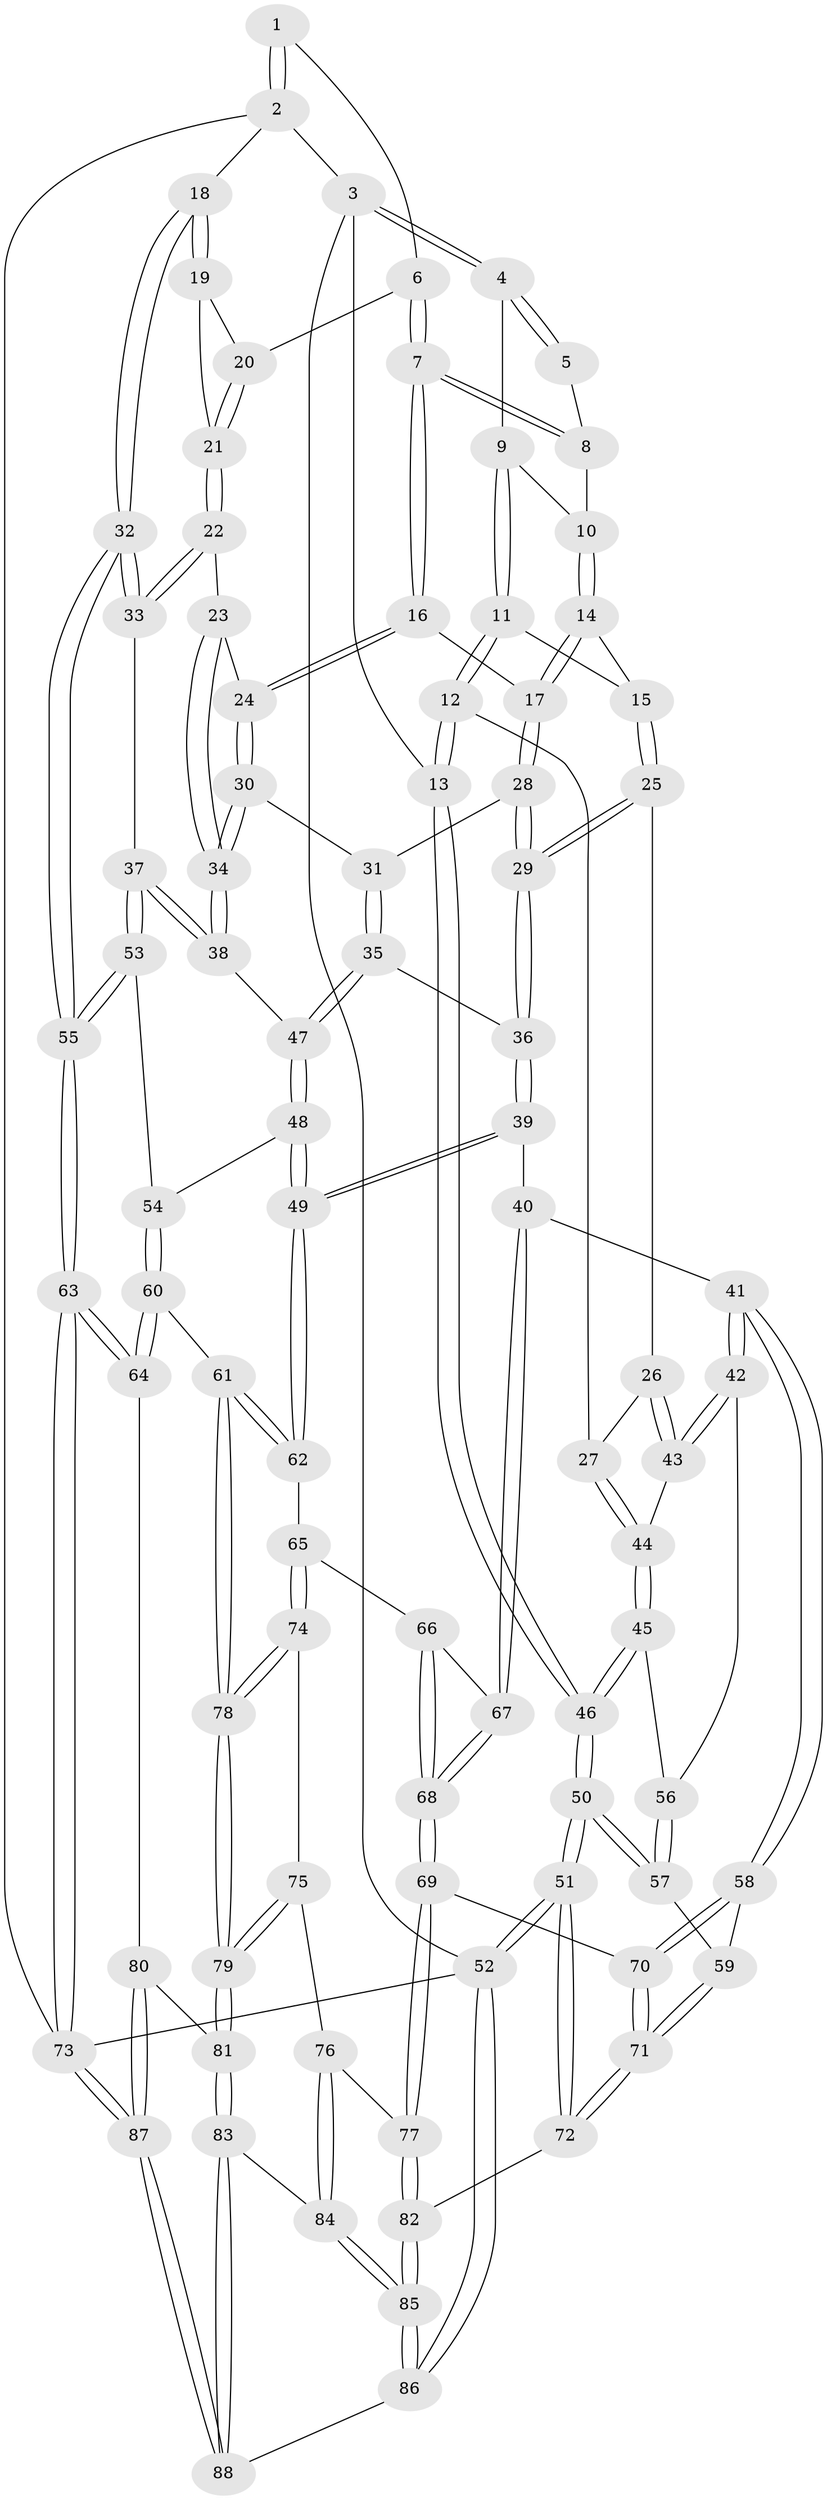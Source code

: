 // coarse degree distribution, {3: 0.21568627450980393, 7: 0.0392156862745098, 5: 0.29411764705882354, 2: 0.0196078431372549, 4: 0.37254901960784315, 6: 0.058823529411764705}
// Generated by graph-tools (version 1.1) at 2025/42/03/06/25 10:42:27]
// undirected, 88 vertices, 217 edges
graph export_dot {
graph [start="1"]
  node [color=gray90,style=filled];
  1 [pos="+0.7613147223076012+0"];
  2 [pos="+1+0"];
  3 [pos="+0+0"];
  4 [pos="+0.2678103359551136+0"];
  5 [pos="+0.6408980078101754+0"];
  6 [pos="+0.730608691170935+0.14238246944627989"];
  7 [pos="+0.6328304833169843+0.19037030922473963"];
  8 [pos="+0.590076923016173+0"];
  9 [pos="+0.3204657673412108+0"];
  10 [pos="+0.47417019575502617+0.10186218632307169"];
  11 [pos="+0.2811772002679538+0.1268760789266358"];
  12 [pos="+0.05675982255005913+0.2548004731717052"];
  13 [pos="+0+0.10266617064606862"];
  14 [pos="+0.5194699894009925+0.18957949005817334"];
  15 [pos="+0.33632517681950924+0.21370277262197107"];
  16 [pos="+0.6288492623691848+0.19414160262203967"];
  17 [pos="+0.5265734667469019+0.19529330318680396"];
  18 [pos="+1+0"];
  19 [pos="+1+0"];
  20 [pos="+0.7538393402324547+0.1497000969612663"];
  21 [pos="+0.8590469660619118+0.26000375155180727"];
  22 [pos="+0.8649808909225697+0.3115508719339073"];
  23 [pos="+0.835962474267117+0.3189302601682865"];
  24 [pos="+0.6547948737107864+0.2731966786163809"];
  25 [pos="+0.31403373035706156+0.3370518107760679"];
  26 [pos="+0.3099158324355248+0.338463571842925"];
  27 [pos="+0.07591995651781007+0.27607245604209596"];
  28 [pos="+0.4909251964982978+0.2805924419183577"];
  29 [pos="+0.39208523435299114+0.3657068421828265"];
  30 [pos="+0.6551119249255496+0.38584722347677275"];
  31 [pos="+0.5466304155643347+0.37392283039340507"];
  32 [pos="+1+0.5093021277912589"];
  33 [pos="+0.8737634252442514+0.32066396812318354"];
  34 [pos="+0.6763742712054266+0.4282703271418855"];
  35 [pos="+0.4791882142576256+0.4513931246544601"];
  36 [pos="+0.4356263972857076+0.4531119978074263"];
  37 [pos="+0.7385256371301802+0.49924099389092436"];
  38 [pos="+0.6770881595900452+0.43676181064265795"];
  39 [pos="+0.39938816219442025+0.5331233546111719"];
  40 [pos="+0.29666042985259833+0.5890224313719906"];
  41 [pos="+0.27886784331019066+0.5866684282450967"];
  42 [pos="+0.2393894134833396+0.512738040370427"];
  43 [pos="+0.23846703760759427+0.5089549156840522"];
  44 [pos="+0.106879701286873+0.39897988351022656"];
  45 [pos="+0.04362425283609586+0.5426673207514241"];
  46 [pos="+0+0.5302161828365286"];
  47 [pos="+0.5788556753733979+0.49989702167191075"];
  48 [pos="+0.5602239399993941+0.6164298994008532"];
  49 [pos="+0.5391807821274107+0.6334364407315414"];
  50 [pos="+0+0.9233565046683085"];
  51 [pos="+0+1"];
  52 [pos="+0+1"];
  53 [pos="+0.739804459411466+0.5009500745650446"];
  54 [pos="+0.7014125795911256+0.6247850363549947"];
  55 [pos="+1+0.5508076089588969"];
  56 [pos="+0.04466812418934987+0.5436634953150257"];
  57 [pos="+0.10766530895566813+0.6557063602533006"];
  58 [pos="+0.2151330680140948+0.6447946157057634"];
  59 [pos="+0.15395085264644162+0.6674904729419471"];
  60 [pos="+0.7509447989620209+0.7129744955200362"];
  61 [pos="+0.5664397845017545+0.7436867592156788"];
  62 [pos="+0.5389451519642708+0.6342783506572213"];
  63 [pos="+1+0.765414678383951"];
  64 [pos="+0.7607001115420529+0.7211692807081492"];
  65 [pos="+0.4032340808683692+0.7096735029897236"];
  66 [pos="+0.40181985379497737+0.7087799488635418"];
  67 [pos="+0.33851635811265407+0.6472319393162846"];
  68 [pos="+0.2972379166486229+0.7798032409746747"];
  69 [pos="+0.29502333284724513+0.782761591737925"];
  70 [pos="+0.2620132174484291+0.7639968430041418"];
  71 [pos="+0.14704117840097322+0.8489632222803278"];
  72 [pos="+0.14137480536011288+0.8662695954825891"];
  73 [pos="+1+1"];
  74 [pos="+0.4063896849290604+0.7204814395475799"];
  75 [pos="+0.40096701598056644+0.7759258765567861"];
  76 [pos="+0.35986112845661533+0.8541826947971497"];
  77 [pos="+0.3277166359212643+0.8549997843587088"];
  78 [pos="+0.5521023319407997+0.7941996053050498"];
  79 [pos="+0.5532877269869999+0.8446385791075279"];
  80 [pos="+0.6564146428942621+0.8872748551974782"];
  81 [pos="+0.5546408282167632+0.8511574837753623"];
  82 [pos="+0.3062972838874487+0.8713365046140102"];
  83 [pos="+0.4874220781764397+0.9116194374854002"];
  84 [pos="+0.42265798819600314+0.8990402632870821"];
  85 [pos="+0.27605857353308005+1"];
  86 [pos="+0.22576082972096892+1"];
  87 [pos="+0.9400534072118293+1"];
  88 [pos="+0.5111499422340824+1"];
  1 -- 2;
  1 -- 2;
  1 -- 6;
  2 -- 3;
  2 -- 18;
  2 -- 73;
  3 -- 4;
  3 -- 4;
  3 -- 13;
  3 -- 52;
  4 -- 5;
  4 -- 5;
  4 -- 9;
  5 -- 8;
  6 -- 7;
  6 -- 7;
  6 -- 20;
  7 -- 8;
  7 -- 8;
  7 -- 16;
  7 -- 16;
  8 -- 10;
  9 -- 10;
  9 -- 11;
  9 -- 11;
  10 -- 14;
  10 -- 14;
  11 -- 12;
  11 -- 12;
  11 -- 15;
  12 -- 13;
  12 -- 13;
  12 -- 27;
  13 -- 46;
  13 -- 46;
  14 -- 15;
  14 -- 17;
  14 -- 17;
  15 -- 25;
  15 -- 25;
  16 -- 17;
  16 -- 24;
  16 -- 24;
  17 -- 28;
  17 -- 28;
  18 -- 19;
  18 -- 19;
  18 -- 32;
  18 -- 32;
  19 -- 20;
  19 -- 21;
  20 -- 21;
  20 -- 21;
  21 -- 22;
  21 -- 22;
  22 -- 23;
  22 -- 33;
  22 -- 33;
  23 -- 24;
  23 -- 34;
  23 -- 34;
  24 -- 30;
  24 -- 30;
  25 -- 26;
  25 -- 29;
  25 -- 29;
  26 -- 27;
  26 -- 43;
  26 -- 43;
  27 -- 44;
  27 -- 44;
  28 -- 29;
  28 -- 29;
  28 -- 31;
  29 -- 36;
  29 -- 36;
  30 -- 31;
  30 -- 34;
  30 -- 34;
  31 -- 35;
  31 -- 35;
  32 -- 33;
  32 -- 33;
  32 -- 55;
  32 -- 55;
  33 -- 37;
  34 -- 38;
  34 -- 38;
  35 -- 36;
  35 -- 47;
  35 -- 47;
  36 -- 39;
  36 -- 39;
  37 -- 38;
  37 -- 38;
  37 -- 53;
  37 -- 53;
  38 -- 47;
  39 -- 40;
  39 -- 49;
  39 -- 49;
  40 -- 41;
  40 -- 67;
  40 -- 67;
  41 -- 42;
  41 -- 42;
  41 -- 58;
  41 -- 58;
  42 -- 43;
  42 -- 43;
  42 -- 56;
  43 -- 44;
  44 -- 45;
  44 -- 45;
  45 -- 46;
  45 -- 46;
  45 -- 56;
  46 -- 50;
  46 -- 50;
  47 -- 48;
  47 -- 48;
  48 -- 49;
  48 -- 49;
  48 -- 54;
  49 -- 62;
  49 -- 62;
  50 -- 51;
  50 -- 51;
  50 -- 57;
  50 -- 57;
  51 -- 52;
  51 -- 52;
  51 -- 72;
  51 -- 72;
  52 -- 86;
  52 -- 86;
  52 -- 73;
  53 -- 54;
  53 -- 55;
  53 -- 55;
  54 -- 60;
  54 -- 60;
  55 -- 63;
  55 -- 63;
  56 -- 57;
  56 -- 57;
  57 -- 59;
  58 -- 59;
  58 -- 70;
  58 -- 70;
  59 -- 71;
  59 -- 71;
  60 -- 61;
  60 -- 64;
  60 -- 64;
  61 -- 62;
  61 -- 62;
  61 -- 78;
  61 -- 78;
  62 -- 65;
  63 -- 64;
  63 -- 64;
  63 -- 73;
  63 -- 73;
  64 -- 80;
  65 -- 66;
  65 -- 74;
  65 -- 74;
  66 -- 67;
  66 -- 68;
  66 -- 68;
  67 -- 68;
  67 -- 68;
  68 -- 69;
  68 -- 69;
  69 -- 70;
  69 -- 77;
  69 -- 77;
  70 -- 71;
  70 -- 71;
  71 -- 72;
  71 -- 72;
  72 -- 82;
  73 -- 87;
  73 -- 87;
  74 -- 75;
  74 -- 78;
  74 -- 78;
  75 -- 76;
  75 -- 79;
  75 -- 79;
  76 -- 77;
  76 -- 84;
  76 -- 84;
  77 -- 82;
  77 -- 82;
  78 -- 79;
  78 -- 79;
  79 -- 81;
  79 -- 81;
  80 -- 81;
  80 -- 87;
  80 -- 87;
  81 -- 83;
  81 -- 83;
  82 -- 85;
  82 -- 85;
  83 -- 84;
  83 -- 88;
  83 -- 88;
  84 -- 85;
  84 -- 85;
  85 -- 86;
  85 -- 86;
  86 -- 88;
  87 -- 88;
  87 -- 88;
}
